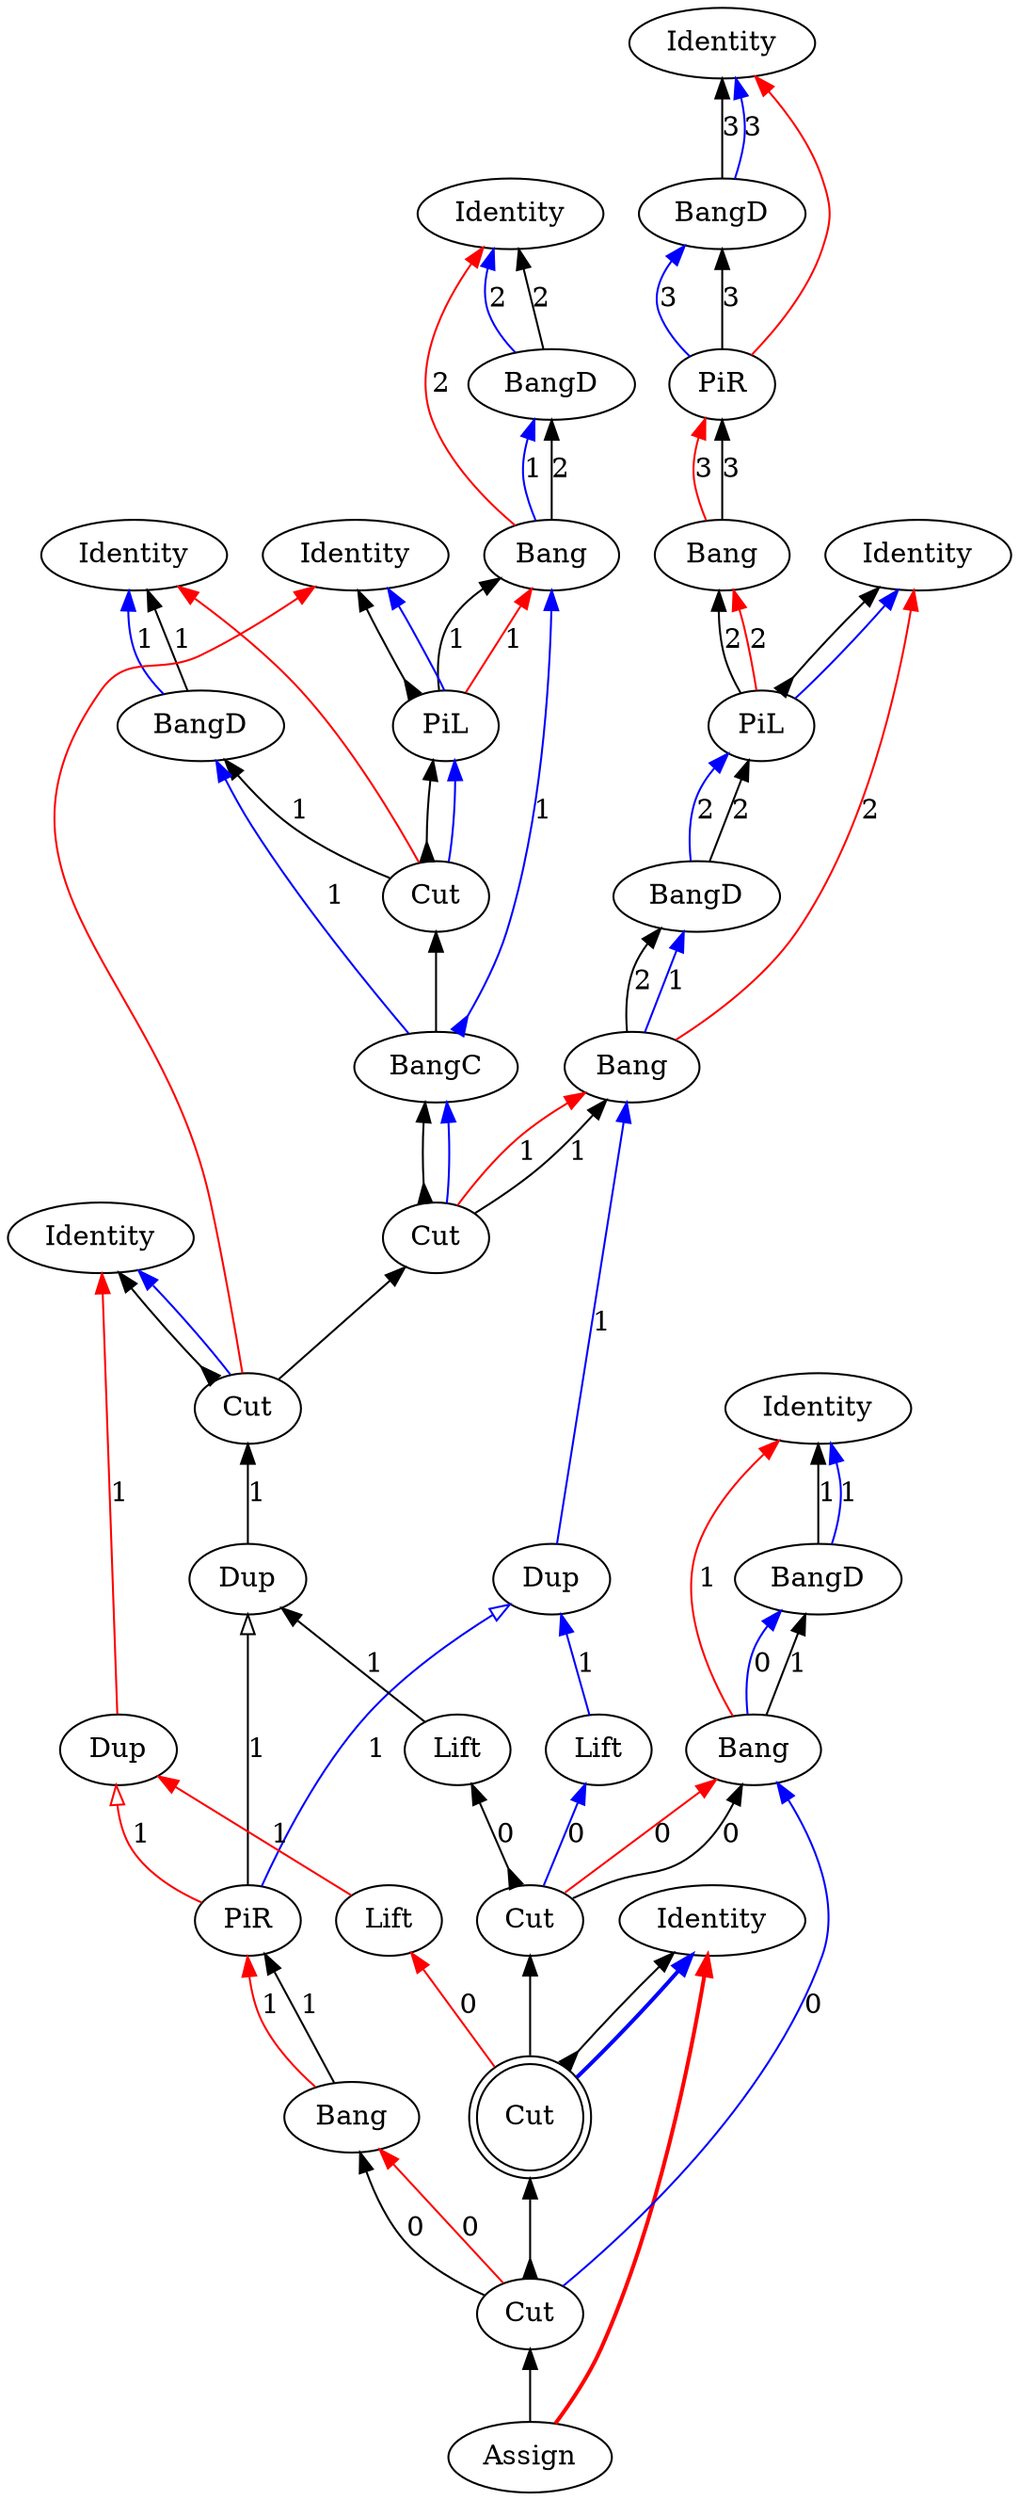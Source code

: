 digraph {
rankdir="BT"
"Identity0" [label="Identity"]
"BangD1" [label="BangD"]
"PiR2" [label="PiR"]
"Bang3" [label="Bang"]
"Identity4" [label="Identity"]
"PiL5" [label="PiL"]
"BangD6" [label="BangD"]
"Bang7" [label="Bang"]
"Identity8" [label="Identity"]
"Identity9" [label="Identity"]
"BangD10" [label="BangD"]
"Bang11" [label="Bang"]
"Identity12" [label="Identity"]
"PiL13" [label="PiL"]
"Identity14" [label="Identity"]
"BangD15" [label="BangD"]
"Cut16" [label="Cut"]
"BangC17" [label="BangC"]
"Identity18" [label="Identity"]
"BangD19" [label="BangD"]
"Bang20" [label="Bang"]
"Identity21" [label="Identity"]
"Assign22" [label="Assign"]
"Cut23" [label="Cut"]
"Cut24" [label="Cut"]
"Bang25" [label="Bang"]
"Cut26" [label="Cut"]
"PiR27" [label="PiR"]
"Dup28" [label="Dup"]
"Dup29" [label="Dup"]
"Dup30" [label="Dup"]
"Lift31" [label="Lift"]
"Lift32" [label="Lift"]
"Lift33" [label="Lift"]
"Cut34" [label="Cut"]
"Cut35" [label="Cut",shape=doublecircle]
"Bang20" -> "BangD19"[color=black,weight=5,tooltip="c_bseq24",label="1",arrowhead=normal,arrowtail=none,dir=both]
"Bang11" -> "BangD10"[color=black,weight=5,tooltip="c_bseq58",label="2",arrowhead=normal,arrowtail=none,dir=both]
"Bang7" -> "BangD6"[color=black,weight=5,tooltip="c_bseq67",label="2",arrowhead=normal,arrowtail=none,dir=both]
"Bang3" -> "PiR2"[color=black,weight=5,tooltip="c_bseq79",label="3",arrowhead=normal,arrowtail=none,dir=both]
"Bang25" -> "PiR27"[color=black,weight=5,tooltip="c_bseq91",label="1",arrowhead=normal,arrowtail=none,dir=both]
"Cut16" -> "PiL13"[color=black,weight=5,tooltip="c_lseq46",arrowhead=normal,arrowtail=inv,dir=both]
"Cut16" -> "BangD15"[color=black,weight=5,tooltip="c_rseq47",label="1",arrowhead=normal,arrowtail=none,dir=both]
"Cut34" -> "Bang20"[color=black,weight=5,tooltip="dseq20",label="0",arrowhead=normal,arrowtail=none,dir=both]
"PiL13" -> "Bang11"[color=black,weight=5,tooltip="dseq54",label="1",arrowhead=normal,arrowtail=none,dir=both]
"Cut23" -> "Bang7"[color=black,weight=5,tooltip="dseq63",label="1",arrowhead=normal,arrowtail=none,dir=both]
"PiL5" -> "Bang3"[color=black,weight=5,tooltip="dseq76",label="2",arrowhead=normal,arrowtail=none,dir=both]
"Cut26" -> "Bang25"[color=black,weight=5,tooltip="dseq93",label="0",arrowhead=normal,arrowtail=none,dir=both]
"Lift32" -> "Dup29"[color=blue,weight=2,tooltip="h101",label="1",arrowhead=normal,arrowtail=none,dir=both]
"PiR27" -> "Dup29"[color=blue,weight=2,tooltip="h105",label="1",arrowhead=onormal,arrowtail=none,dir=both]
"Cut34" -> "Lift32"[color=blue,weight=2,tooltip="h109",label="0",arrowhead=normal,arrowtail=none,dir=both]
"Dup29" -> "Bang7"[color=blue,weight=2,tooltip="h34",label="1",arrowhead=normal,arrowtail=none,dir=both]
"Bang7" -> "BangD6"[color=blue,weight=2,tooltip="hf65",label="1",arrowhead=normal,arrowtail=none,dir=both]
"BangD6" -> "PiL5"[color=black,weight=5,tooltip="hseq72",label="2",arrowhead=normal,arrowtail=none,dir=both]
"PiR2" -> "BangD1"[color=blue,weight=2,tooltip="i81",label="3",arrowhead=normal,arrowtail=none,dir=both]
"Cut35" -> "Identity21"[color=black,weight=5,tooltip="idseq21",arrowhead=normal,arrowtail=inv,dir=both]
"PiL13" -> "Identity12"[color=black,weight=5,tooltip="idseq55",arrowhead=normal,arrowtail=inv,dir=both]
"Cut24" -> "Identity8"[color=black,weight=5,tooltip="idseq64",arrowhead=normal,arrowtail=inv,dir=both]
"PiL5" -> "Identity4"[color=black,weight=5,tooltip="idseq77",arrowhead=normal,arrowtail=inv,dir=both]
"BangD1" -> "Identity0"[color=blue,weight=2,tooltip="iret84",label="3",arrowhead=normal,arrowtail=none,dir=both]
"BangD1" -> "Identity0"[color=black,weight=5,tooltip="iseq83",label="3",arrowhead=normal,arrowtail=none,dir=both]
"Cut35" -> "Identity21"[color=blue,weight=2,tooltip="lret19",arrowhead=normal,arrowtail=none,penwidth=2,dir=both]
"PiL13" -> "Identity12"[color=blue,weight=2,tooltip="lret53",arrowhead=normal,arrowtail=none,dir=both]
"Cut24" -> "Identity8"[color=blue,weight=2,tooltip="lret62",arrowhead=normal,arrowtail=none,dir=both]
"PiL5" -> "Identity4"[color=blue,weight=2,tooltip="lret75",arrowhead=normal,arrowtail=none,dir=both]
"Cut16" -> "PiL13"[color=blue,weight=2,tooltip="lval48",arrowhead=normal,arrowtail=none,dir=both]
"BangD6" -> "PiL5"[color=blue,weight=2,tooltip="lval70",label="2",arrowhead=normal,arrowtail=none,dir=both]
"Cut34" -> "Bang20"[color=red,weight=2,tooltip="newrret18",label="0",arrowhead=normal,arrowtail=none,dir=both]
"PiL13" -> "Bang11"[color=red,weight=2,tooltip="newrret52",label="1",arrowhead=normal,arrowtail=none,dir=both]
"Cut23" -> "Bang7"[color=red,weight=2,tooltip="newrret61",label="1",arrowhead=normal,arrowtail=none,dir=both]
"PiL5" -> "Bang3"[color=red,weight=2,tooltip="newrret74",label="2",arrowhead=normal,arrowtail=none,dir=both]
"Cut26" -> "Bang25"[color=red,weight=2,tooltip="newrret94",label="0",arrowhead=normal,arrowtail=none,dir=both]
"Bang20" -> "Identity18"[color=red,weight=2,tooltip="newrretf23",label="1",arrowhead=normal,arrowtail=none,dir=both]
"Bang11" -> "Identity9"[color=red,weight=2,tooltip="newrretf57",label="2",arrowhead=normal,arrowtail=none,dir=both]
"Bang7" -> "Identity4"[color=red,weight=2,tooltip="newrretf66",label="2",arrowhead=normal,arrowtail=none,dir=both]
"Bang3" -> "PiR2"[color=red,weight=2,tooltip="newrretf78",label="3",arrowhead=normal,arrowtail=none,dir=both]
"Bang25" -> "PiR27"[color=red,weight=2,tooltip="newrretf92",label="1",arrowhead=normal,arrowtail=none,dir=both]
"Lift33" -> "Dup30"[color=red,weight=2,tooltip="ret102",label="1",arrowhead=normal,arrowtail=none,dir=both]
"PiR27" -> "Dup30"[color=red,weight=2,tooltip="ret106",label="1",arrowhead=onormal,arrowtail=none,dir=both]
"Cut35" -> "Lift33"[color=red,weight=2,tooltip="ret110",label="0",arrowhead=normal,arrowtail=none,dir=both]
"Dup30" -> "Identity8"[color=red,weight=2,tooltip="ret35",label="1",arrowhead=normal,arrowtail=none,dir=both]
"Cut24" -> "Identity12"[color=red,weight=2,tooltip="ret42",arrowhead=normal,arrowtail=none,dir=both]
"Assign22" -> "Identity21"[color=red,weight=2,tooltip="ret8",arrowhead=normal,arrowtail=none,penwidth=2,dir=both]
"PiR2" -> "Identity0"[color=red,weight=2,tooltip="ret82",arrowhead=normal,arrowtail=none,dir=both]
"Assign22" -> "Cut26"[color=black,weight=5,tooltip="retseq0",arrowhead=normal,arrowtail=none,dir=both]
"Cut16" -> "Identity14"[color=red,weight=2,tooltip="rval49",arrowhead=normal,arrowtail=none,dir=both]
"Lift31" -> "Dup28"[color=black,weight=5,tooltip="seq100",label="1",arrowhead=normal,arrowtail=none,dir=both]
"PiR27" -> "Dup28"[color=black,weight=5,tooltip="seq104",label="1",arrowhead=onormal,arrowtail=none,dir=both]
"Cut34" -> "Lift31"[color=black,weight=5,tooltip="seq108",label="0",arrowhead=normal,arrowtail=inv,dir=both]
"Dup28" -> "Cut24"[color=black,weight=5,tooltip="seq33",label="1",arrowhead=normal,arrowtail=none,dir=both]
"Cut23" -> "BangC17"[color=black,weight=5,tooltip="seq40",arrowhead=normal,arrowtail=inv,dir=both]
"BangC17" -> "Cut16"[color=black,weight=5,tooltip="seq45",arrowhead=normal,arrowtail=none,dir=both]
"PiR2" -> "BangD1"[color=black,weight=5,tooltip="seq80",label="3",arrowhead=normal,arrowtail=none,dir=both]
"Cut26" -> "Cut35"[color=black,weight=5,tooltip="seqBC95",arrowhead=normal,arrowtail=inv,dir=both]
"Cut35" -> "Cut34"[color=black,weight=5,tooltip="seqP112",arrowhead=normal,arrowtail=none,dir=both]
"Cut24" -> "Cut23"[color=black,weight=5,tooltip="seqP86",arrowhead=normal,arrowtail=none,dir=both]
"Cut26" -> "Bang20"[color=blue,weight=2,tooltip="xB10",label="0",arrowhead=normal,arrowtail=none,dir=both]
"Bang20" -> "BangD19"[color=blue,weight=2,tooltip="xBf22",label="0",arrowhead=normal,arrowtail=none,dir=both]
"BangD19" -> "Identity18"[color=blue,weight=2,tooltip="xret26",label="1",arrowhead=normal,arrowtail=none,dir=both]
"BangD19" -> "Identity18"[color=black,weight=5,tooltip="xseq25",label="1",arrowhead=normal,arrowtail=none,dir=both]
"Cut23" -> "BangC17"[color=blue,weight=2,tooltip="y41",arrowhead=normal,arrowtail=none,dir=both]
"BangC17" -> "BangD15"[color=blue,weight=2,tooltip="yA43",label="1",arrowhead=normal,arrowtail=none,dir=both]
"BangC17" -> "Bang11"[color=blue,weight=2,tooltip="yB44",label="1",arrowhead=normal,arrowtail=inv,dir=both]
"Bang11" -> "BangD10"[color=blue,weight=2,tooltip="yBf56",label="1",arrowhead=normal,arrowtail=none,dir=both]
"BangD15" -> "Identity14"[color=blue,weight=2,tooltip="yret51",label="1",arrowhead=normal,arrowtail=none,dir=both]
"BangD10" -> "Identity9"[color=blue,weight=2,tooltip="yret60",label="2",arrowhead=normal,arrowtail=none,dir=both]
"BangD15" -> "Identity14"[color=black,weight=5,tooltip="yseq50",label="1",arrowhead=normal,arrowtail=none,dir=both]
"BangD10" -> "Identity9"[color=black,weight=5,tooltip="yseq59",label="2",arrowhead=normal,arrowtail=none,dir=both]
}

